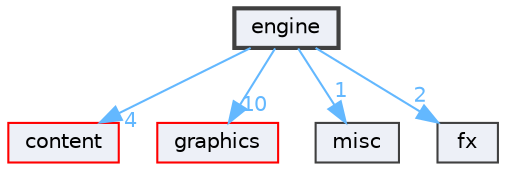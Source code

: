 digraph "engine"
{
 // LATEX_PDF_SIZE
  bgcolor="transparent";
  edge [fontname=Helvetica,fontsize=10,labelfontname=Helvetica,labelfontsize=10];
  node [fontname=Helvetica,fontsize=10,shape=box,height=0.2,width=0.4];
  compound=true
  dir_996f45160da62e1a3d7f6046fad68f51 [label="engine", fillcolor="#edf0f7", color="grey25", style="filled,bold", URL="dir_996f45160da62e1a3d7f6046fad68f51.html",tooltip=""];
  dir_9c069a2336cfd446496c25258e848904 [label="content", fillcolor="#edf0f7", color="red", style="filled", URL="dir_9c069a2336cfd446496c25258e848904.html",tooltip=""];
  dir_e79632891301b850df87e9c0030293fa [label="graphics", fillcolor="#edf0f7", color="red", style="filled", URL="dir_e79632891301b850df87e9c0030293fa.html",tooltip=""];
  dir_a52f4d3d586a58b02f3a4ddf0a992157 [label="misc", fillcolor="#edf0f7", color="grey25", style="filled", URL="dir_a52f4d3d586a58b02f3a4ddf0a992157.html",tooltip=""];
  dir_d4bca68bd7b5866353fb03661a783feb [label="fx", fillcolor="#edf0f7", color="grey25", style="filled", URL="dir_d4bca68bd7b5866353fb03661a783feb.html",tooltip=""];
  dir_996f45160da62e1a3d7f6046fad68f51->dir_9c069a2336cfd446496c25258e848904 [headlabel="4", labeldistance=1.5 headhref="dir_000002_000001.html" href="dir_000002_000001.html" color="steelblue1" fontcolor="steelblue1"];
  dir_996f45160da62e1a3d7f6046fad68f51->dir_a52f4d3d586a58b02f3a4ddf0a992157 [headlabel="1", labeldistance=1.5 headhref="dir_000002_000009.html" href="dir_000002_000009.html" color="steelblue1" fontcolor="steelblue1"];
  dir_996f45160da62e1a3d7f6046fad68f51->dir_d4bca68bd7b5866353fb03661a783feb [headlabel="2", labeldistance=1.5 headhref="dir_000002_000005.html" href="dir_000002_000005.html" color="steelblue1" fontcolor="steelblue1"];
  dir_996f45160da62e1a3d7f6046fad68f51->dir_e79632891301b850df87e9c0030293fa [headlabel="10", labeldistance=1.5 headhref="dir_000002_000006.html" href="dir_000002_000006.html" color="steelblue1" fontcolor="steelblue1"];
}
